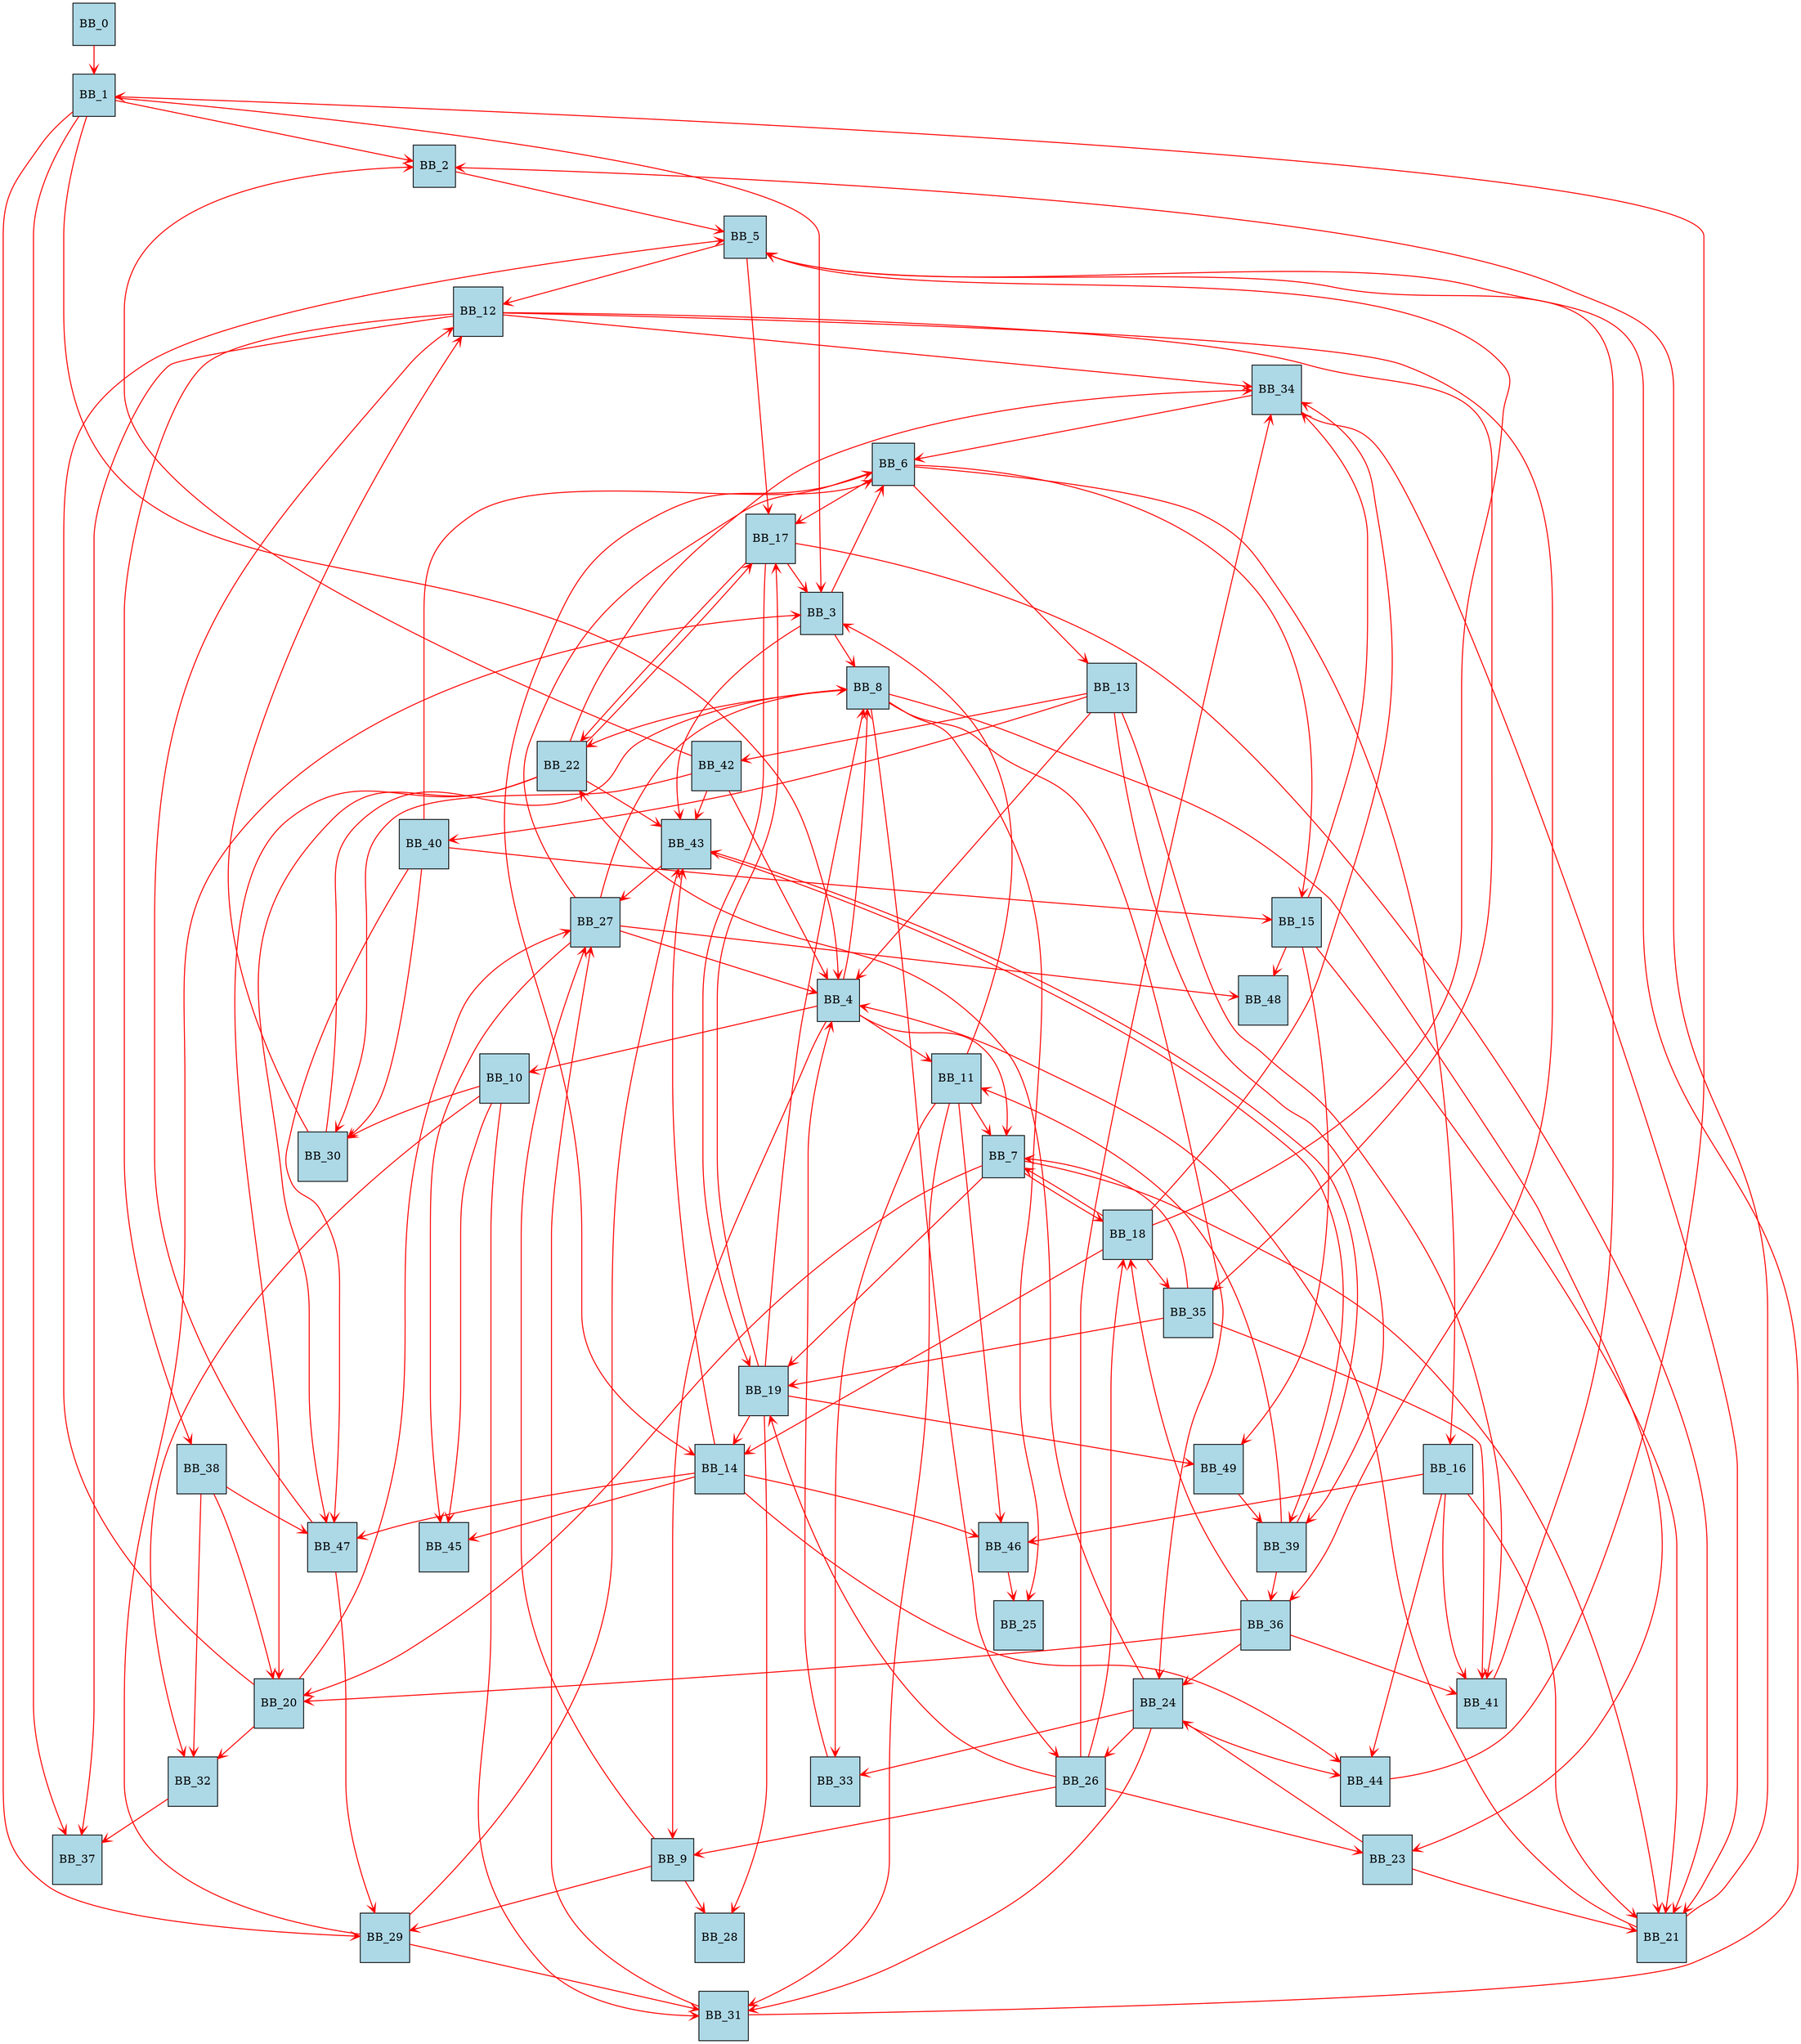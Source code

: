 digraph G {
	dpi = 100;
	fontname = "Comic Sans MS";
	fontsize = 20;
	rankdir  = TB;
node [shape = square, style = filled,fillcolor = "lightblue"];
edge [color = red, arrowhead = vee, arrowsize = 1, penwidth = 1.2];
BB_0 -> BB_1;
BB_1 -> BB_2;
BB_1 -> BB_3;
BB_1 -> BB_4;
BB_1 -> BB_29;
BB_1 -> BB_37;
BB_2 -> BB_5;
BB_3 -> BB_6;
BB_3 -> BB_43;
BB_3 -> BB_8;
BB_4 -> BB_7;
BB_4 -> BB_8;
BB_4 -> BB_9;
BB_4 -> BB_10;
BB_4 -> BB_11;
BB_5 -> BB_12;
BB_5 -> BB_17;
BB_6 -> BB_13;
BB_6 -> BB_14;
BB_6 -> BB_15;
BB_6 -> BB_16;
BB_6 -> BB_17;
BB_7 -> BB_18;
BB_7 -> BB_19;
BB_7 -> BB_20;
BB_7 -> BB_21;
BB_8 -> BB_22;
BB_8 -> BB_23;
BB_8 -> BB_24;
BB_8 -> BB_25;
BB_8 -> BB_26;
BB_9 -> BB_27;
BB_9 -> BB_28;
BB_9 -> BB_29;
BB_10 -> BB_30;
BB_10 -> BB_31;
BB_10 -> BB_32;
BB_10 -> BB_45;
BB_11 -> BB_33;
BB_11 -> BB_7;
BB_11 -> BB_46;
BB_11 -> BB_31;
BB_11 -> BB_3;
BB_12 -> BB_34;
BB_12 -> BB_35;
BB_12 -> BB_36;
BB_12 -> BB_37;
BB_12 -> BB_38;
BB_13 -> BB_39;
BB_13 -> BB_40;
BB_13 -> BB_41;
BB_13 -> BB_42;
BB_13 -> BB_4;
BB_14 -> BB_43;
BB_14 -> BB_44;
BB_14 -> BB_45;
BB_14 -> BB_46;
BB_14 -> BB_47;
BB_15 -> BB_48;
BB_15 -> BB_49;
BB_15 -> BB_34;
BB_15 -> BB_21;
BB_16 -> BB_44;
BB_16 -> BB_41;
BB_16 -> BB_46;
BB_16 -> BB_21;
BB_17 -> BB_22;
BB_17 -> BB_19;
BB_17 -> BB_3;
BB_17 -> BB_21;
BB_18 -> BB_7;
BB_18 -> BB_34;
BB_18 -> BB_5;
BB_18 -> BB_14;
BB_18 -> BB_35;
BB_19 -> BB_17;
BB_19 -> BB_14;
BB_19 -> BB_49;
BB_19 -> BB_8;
BB_19 -> BB_28;
BB_20 -> BB_27;
BB_20 -> BB_5;
BB_20 -> BB_32;
BB_21 -> BB_2;
BB_21 -> BB_4;
BB_22 -> BB_34;
BB_22 -> BB_47;
BB_22 -> BB_17;
BB_22 -> BB_43;
BB_22 -> BB_20;
BB_23 -> BB_24;
BB_23 -> BB_21;
BB_24 -> BB_33;
BB_24 -> BB_26;
BB_24 -> BB_31;
BB_24 -> BB_22;
BB_24 -> BB_44;
BB_26 -> BB_18;
BB_26 -> BB_23;
BB_26 -> BB_34;
BB_26 -> BB_19;
BB_26 -> BB_9;
BB_27 -> BB_48;
BB_27 -> BB_4;
BB_27 -> BB_8;
BB_27 -> BB_6;
BB_27 -> BB_45;
BB_29 -> BB_3;
BB_29 -> BB_43;
BB_29 -> BB_31;
BB_30 -> BB_8;
BB_30 -> BB_12;
BB_31 -> BB_27;
BB_31 -> BB_5;
BB_32 -> BB_37;
BB_33 -> BB_4;
BB_34 -> BB_6;
BB_34 -> BB_21;
BB_35 -> BB_41;
BB_35 -> BB_19;
BB_35 -> BB_7;
BB_36 -> BB_24;
BB_36 -> BB_20;
BB_36 -> BB_41;
BB_36 -> BB_18;
BB_38 -> BB_20;
BB_38 -> BB_47;
BB_38 -> BB_32;
BB_39 -> BB_36;
BB_39 -> BB_11;
BB_39 -> BB_43;
BB_40 -> BB_15;
BB_40 -> BB_30;
BB_40 -> BB_6;
BB_40 -> BB_47;
BB_41 -> BB_5;
BB_42 -> BB_30;
BB_42 -> BB_43;
BB_42 -> BB_2;
BB_42 -> BB_4;
BB_43 -> BB_39;
BB_43 -> BB_27;
BB_44 -> BB_1;
BB_46 -> BB_25;
BB_47 -> BB_12;
BB_47 -> BB_29;
BB_49 -> BB_39;
}
